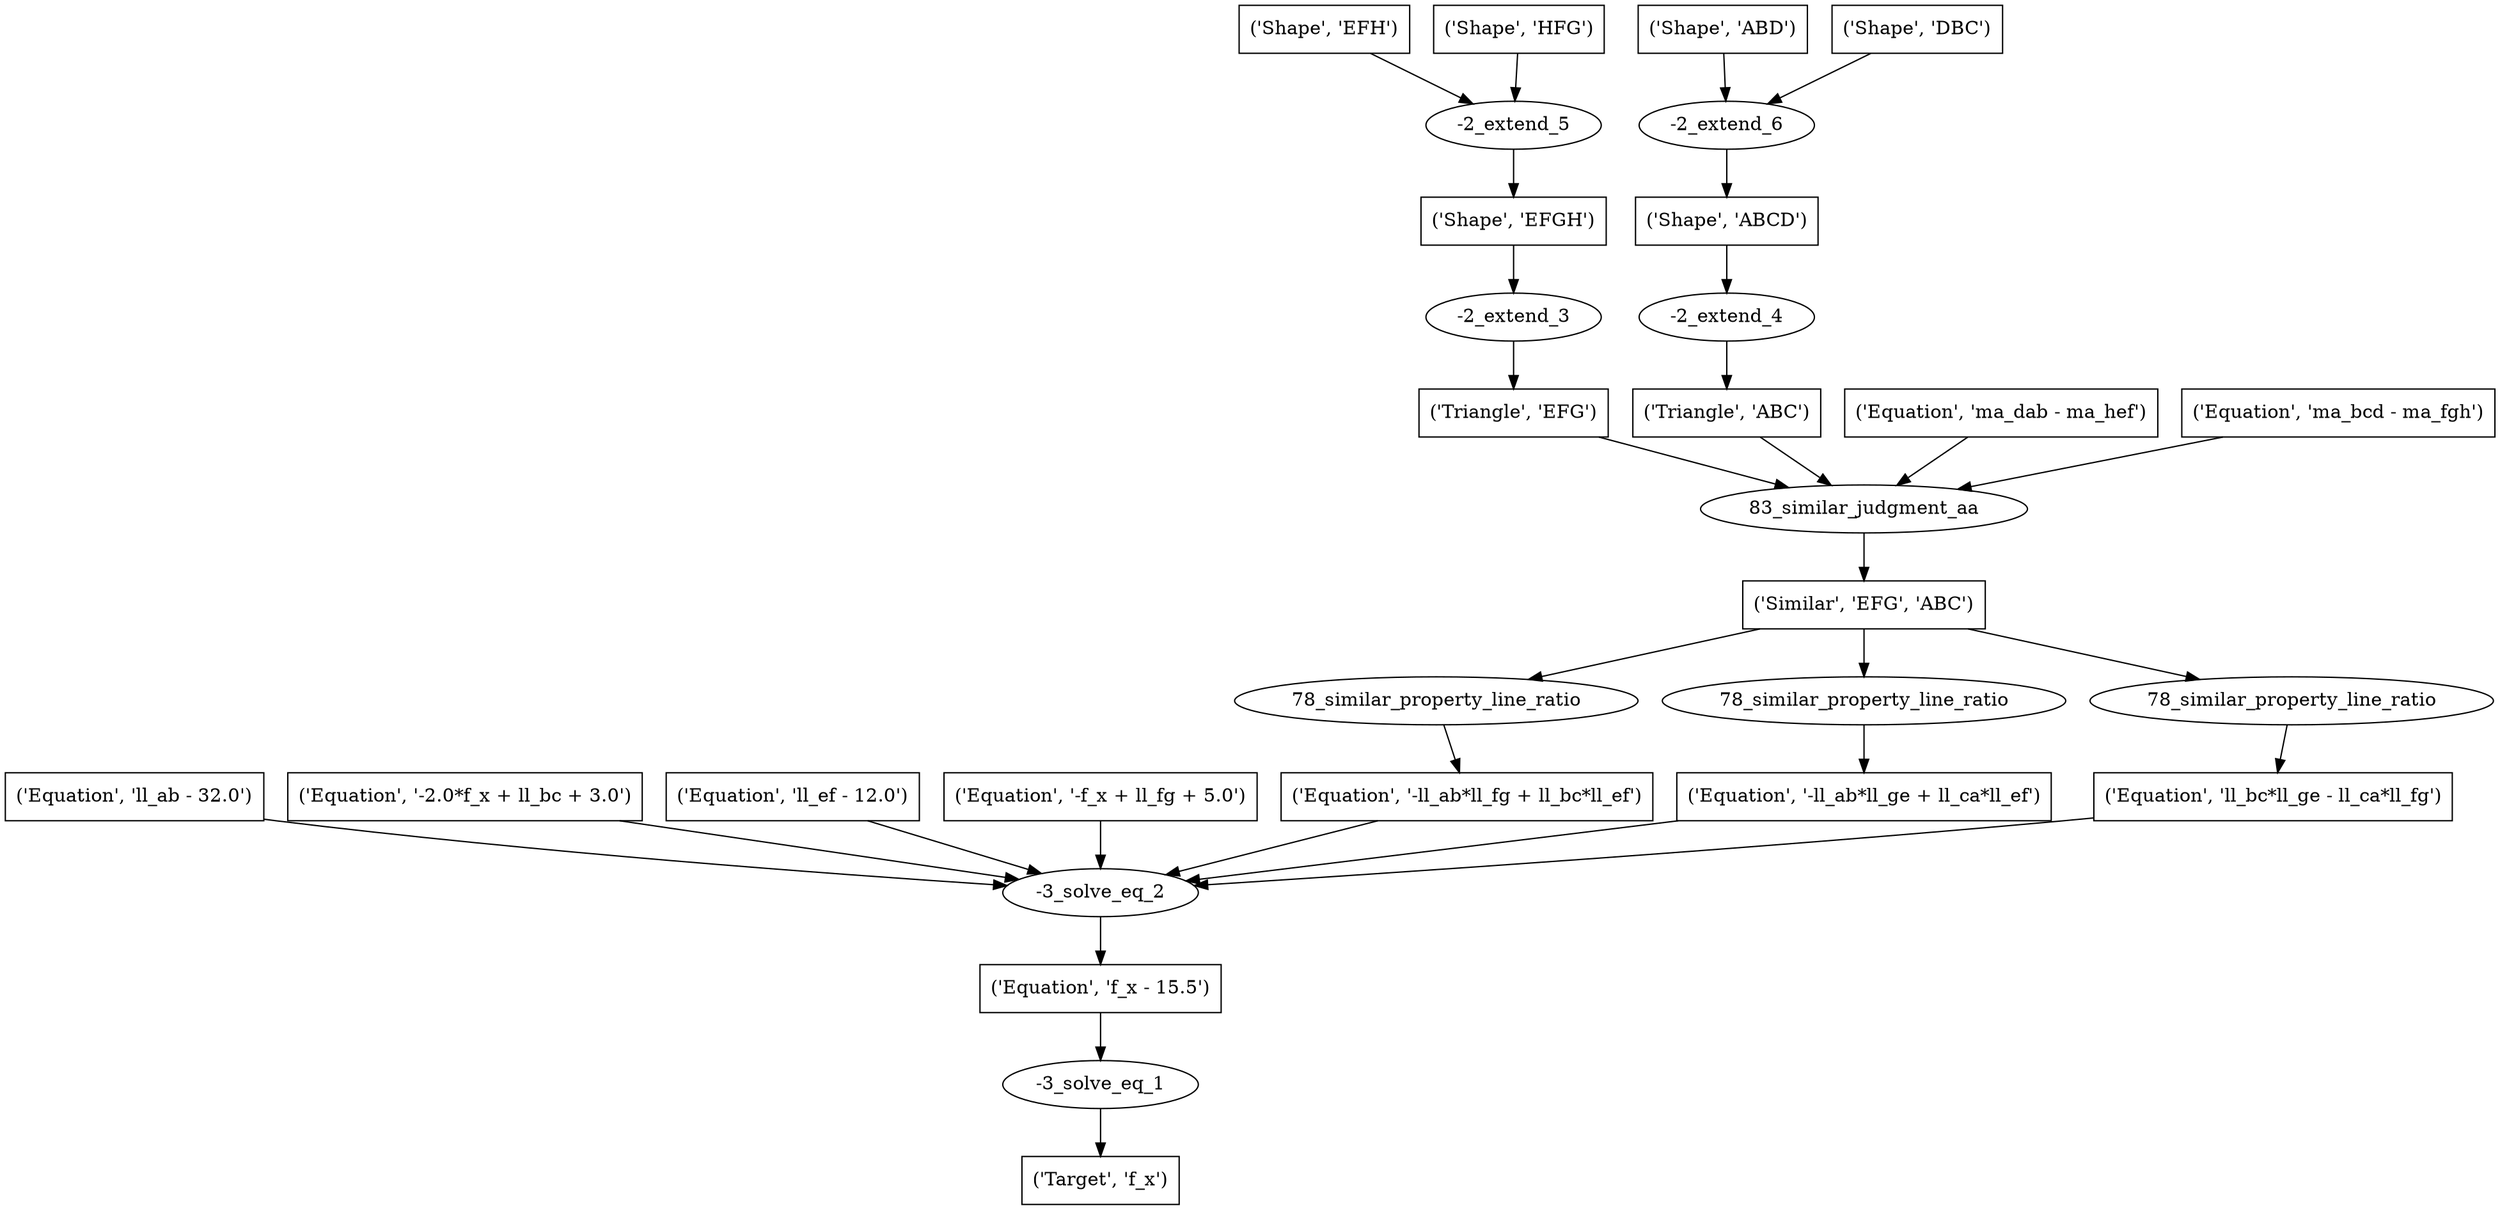 digraph 31 {
	0 [label="('Target', 'f_x')" shape=box]
	1 [label="-3_solve_eq_1"]
	1 -> 0
	2 [label="('Equation', 'f_x - 15.5')" shape=box]
	2 -> 1
	3 [label="-3_solve_eq_2"]
	3 -> 2
	4 [label="('Equation', 'll_ab - 32.0')" shape=box]
	4 -> 3
	5 [label="('Equation', '-2.0*f_x + ll_bc + 3.0')" shape=box]
	5 -> 3
	6 [label="('Equation', 'll_ef - 12.0')" shape=box]
	6 -> 3
	7 [label="('Equation', '-f_x + ll_fg + 5.0')" shape=box]
	7 -> 3
	8 [label="('Equation', '-ll_ab*ll_fg + ll_bc*ll_ef')" shape=box]
	8 -> 3
	9 [label="('Equation', '-ll_ab*ll_ge + ll_ca*ll_ef')" shape=box]
	9 -> 3
	10 [label="('Equation', 'll_bc*ll_ge - ll_ca*ll_fg')" shape=box]
	10 -> 3
	11 [label="78_similar_property_line_ratio"]
	11 -> 8
	12 [label="('Similar', 'EFG', 'ABC')" shape=box]
	12 -> 11
	13 [label="78_similar_property_line_ratio"]
	13 -> 9
	12 -> 13
	14 [label="78_similar_property_line_ratio"]
	14 -> 10
	12 -> 14
	15 [label="83_similar_judgment_aa"]
	15 -> 12
	16 [label="('Triangle', 'EFG')" shape=box]
	16 -> 15
	17 [label="('Triangle', 'ABC')" shape=box]
	17 -> 15
	18 [label="('Equation', 'ma_dab - ma_hef')" shape=box]
	18 -> 15
	19 [label="('Equation', 'ma_bcd - ma_fgh')" shape=box]
	19 -> 15
	20 [label="-2_extend_3"]
	20 -> 16
	21 [label="('Shape', 'EFGH')" shape=box]
	21 -> 20
	22 [label="-2_extend_4"]
	22 -> 17
	23 [label="('Shape', 'ABCD')" shape=box]
	23 -> 22
	24 [label="-2_extend_5"]
	24 -> 21
	25 [label="('Shape', 'EFH')" shape=box]
	25 -> 24
	26 [label="('Shape', 'HFG')" shape=box]
	26 -> 24
	27 [label="-2_extend_6"]
	27 -> 23
	28 [label="('Shape', 'ABD')" shape=box]
	28 -> 27
	29 [label="('Shape', 'DBC')" shape=box]
	29 -> 27
}

